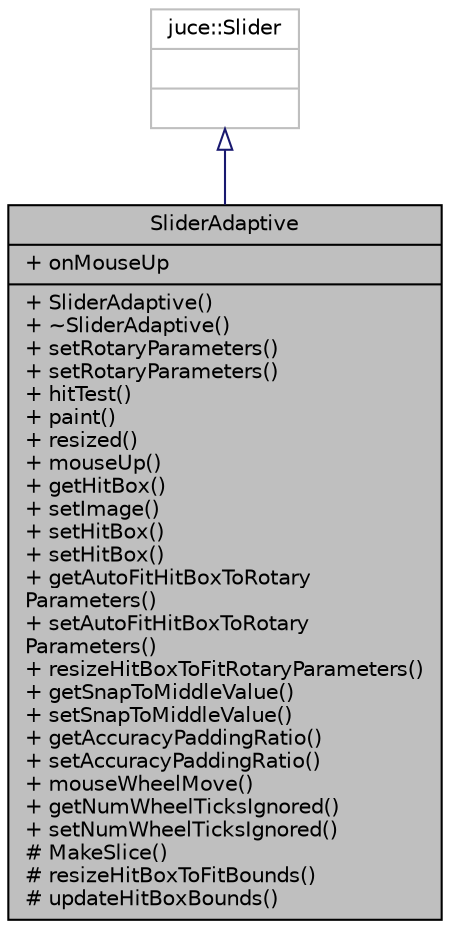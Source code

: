 digraph "SliderAdaptive"
{
 // LATEX_PDF_SIZE
  bgcolor="transparent";
  edge [fontname="Helvetica",fontsize="10",labelfontname="Helvetica",labelfontsize="10"];
  node [fontname="Helvetica",fontsize="10",shape=record];
  Node1 [label="{SliderAdaptive\n|+ onMouseUp\l|+ SliderAdaptive()\l+ ~SliderAdaptive()\l+ setRotaryParameters()\l+ setRotaryParameters()\l+ hitTest()\l+ paint()\l+ resized()\l+ mouseUp()\l+ getHitBox()\l+ setImage()\l+ setHitBox()\l+ setHitBox()\l+ getAutoFitHitBoxToRotary\lParameters()\l+ setAutoFitHitBoxToRotary\lParameters()\l+ resizeHitBoxToFitRotaryParameters()\l+ getSnapToMiddleValue()\l+ setSnapToMiddleValue()\l+ getAccuracyPaddingRatio()\l+ setAccuracyPaddingRatio()\l+ mouseWheelMove()\l+ getNumWheelTicksIgnored()\l+ setNumWheelTicksIgnored()\l# MakeSlice()\l# resizeHitBoxToFitBounds()\l# updateHitBoxBounds()\l}",height=0.2,width=0.4,color="black", fillcolor="grey75", style="filled", fontcolor="black",tooltip=" "];
  Node2 -> Node1 [dir="back",color="midnightblue",fontsize="10",style="solid",arrowtail="onormal"];
  Node2 [label="{juce::Slider\n||}",height=0.2,width=0.4,color="grey75",tooltip=" "];
}
